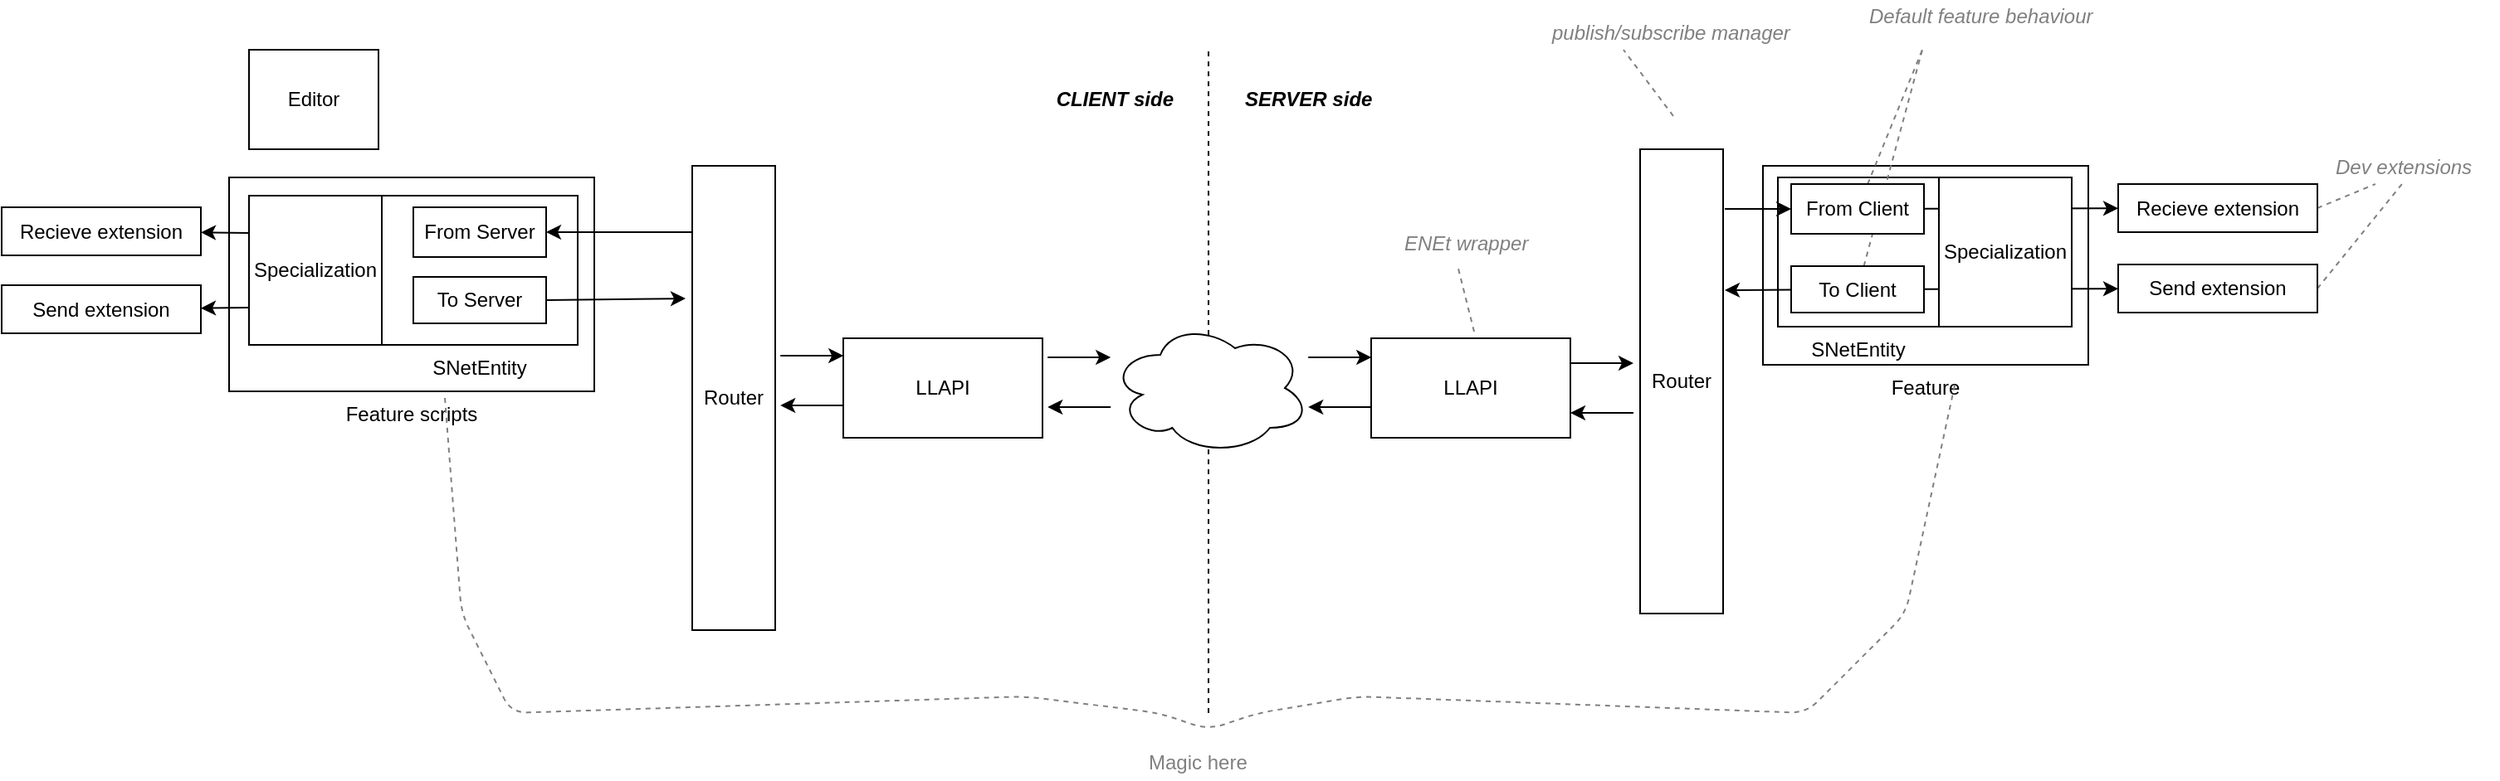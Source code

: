 <mxfile version="11.2.7" type="device" pages="1"><diagram id="cSAbBf4HoJQDd0aHQ8W9" name="Page-1"><mxGraphModel dx="1248" dy="787" grid="1" gridSize="10" guides="1" tooltips="1" connect="1" arrows="1" fold="1" page="1" pageScale="1" pageWidth="827" pageHeight="1169" math="0" shadow="0"><root><mxCell id="0"/><mxCell id="1" parent="0"/><mxCell id="_g1DeipW2C4_UyMENSPl-5" value="Feature" style="rounded=0;whiteSpace=wrap;html=1;labelPosition=center;verticalLabelPosition=bottom;align=center;verticalAlign=top;" vertex="1" parent="1"><mxGeometry x="1164" y="300" width="196" height="120" as="geometry"/></mxCell><mxCell id="_g1DeipW2C4_UyMENSPl-65" value="SNetEntity" style="rounded=0;whiteSpace=wrap;html=1;strokeColor=#000000;fillColor=#FFFFFF;fontColor=#000000;align=center;labelPosition=center;verticalLabelPosition=bottom;verticalAlign=top;" vertex="1" parent="1"><mxGeometry x="1173" y="307" width="97" height="90" as="geometry"/></mxCell><mxCell id="_g1DeipW2C4_UyMENSPl-40" value="Feature scripts" style="rounded=0;whiteSpace=wrap;html=1;labelPosition=center;verticalLabelPosition=bottom;align=center;verticalAlign=top;" vertex="1" parent="1"><mxGeometry x="240" y="307" width="220" height="129" as="geometry"/></mxCell><mxCell id="_g1DeipW2C4_UyMENSPl-43" value="&lt;span style=&quot;white-space: normal&quot;&gt;Recieve extension&lt;/span&gt;" style="rounded=0;whiteSpace=wrap;html=1;" vertex="1" parent="1"><mxGeometry x="103" y="325" width="120" height="29" as="geometry"/></mxCell><mxCell id="_g1DeipW2C4_UyMENSPl-45" value="&lt;span style=&quot;white-space: normal&quot;&gt;Send extension&lt;/span&gt;" style="rounded=0;whiteSpace=wrap;html=1;" vertex="1" parent="1"><mxGeometry x="103" y="372" width="120" height="29" as="geometry"/></mxCell><mxCell id="_g1DeipW2C4_UyMENSPl-60" value="SNetEntity" style="rounded=0;whiteSpace=wrap;html=1;strokeColor=#000000;fillColor=#FFFFFF;fontColor=#000000;align=center;labelPosition=center;verticalLabelPosition=bottom;verticalAlign=top;" vertex="1" parent="1"><mxGeometry x="332" y="318" width="118" height="90" as="geometry"/></mxCell><mxCell id="_g1DeipW2C4_UyMENSPl-61" value="Specialization" style="rounded=0;whiteSpace=wrap;html=1;strokeColor=#000000;fillColor=#FFFFFF;fontColor=#000000;align=center;" vertex="1" parent="1"><mxGeometry x="252" y="318" width="80" height="90" as="geometry"/></mxCell><mxCell id="_g1DeipW2C4_UyMENSPl-1" value="LLAPI" style="rounded=0;whiteSpace=wrap;html=1;" vertex="1" parent="1"><mxGeometry x="928" y="404" width="120" height="60" as="geometry"/></mxCell><mxCell id="_g1DeipW2C4_UyMENSPl-2" value="Router" style="rounded=0;whiteSpace=wrap;html=1;" vertex="1" parent="1"><mxGeometry x="1090" y="290" width="50" height="280" as="geometry"/></mxCell><mxCell id="_g1DeipW2C4_UyMENSPl-9" value="" style="endArrow=classic;html=1;exitX=1;exitY=0.25;exitDx=0;exitDy=0;" edge="1" parent="1" source="_g1DeipW2C4_UyMENSPl-1"><mxGeometry width="50" height="50" relative="1" as="geometry"><mxPoint x="866" y="640" as="sourcePoint"/><mxPoint x="1086" y="419" as="targetPoint"/></mxGeometry></mxCell><mxCell id="_g1DeipW2C4_UyMENSPl-10" value="" style="endArrow=classic;html=1;entryX=1;entryY=0.75;entryDx=0;entryDy=0;" edge="1" parent="1" target="_g1DeipW2C4_UyMENSPl-1"><mxGeometry width="50" height="50" relative="1" as="geometry"><mxPoint x="1086" y="449" as="sourcePoint"/><mxPoint x="1096" y="429" as="targetPoint"/></mxGeometry></mxCell><mxCell id="_g1DeipW2C4_UyMENSPl-12" value="SERVER side" style="text;html=1;resizable=0;points=[];autosize=1;align=left;verticalAlign=top;spacingTop=-4;fontStyle=3" vertex="1" parent="1"><mxGeometry x="850" y="250" width="90" height="20" as="geometry"/></mxCell><mxCell id="_g1DeipW2C4_UyMENSPl-13" value="CLIENT side" style="text;html=1;resizable=0;points=[];autosize=1;align=right;verticalAlign=top;spacingTop=-4;fontStyle=3" vertex="1" parent="1"><mxGeometry x="730" y="250" width="80" height="20" as="geometry"/></mxCell><mxCell id="_g1DeipW2C4_UyMENSPl-14" value="" style="endArrow=none;dashed=1;html=1;" edge="1" parent="1"><mxGeometry width="50" height="50" relative="1" as="geometry"><mxPoint x="830" y="630" as="sourcePoint"/><mxPoint x="830" y="230" as="targetPoint"/></mxGeometry></mxCell><mxCell id="_g1DeipW2C4_UyMENSPl-11" value="" style="ellipse;shape=cloud;whiteSpace=wrap;html=1;" vertex="1" parent="1"><mxGeometry x="771" y="394" width="120" height="80" as="geometry"/></mxCell><mxCell id="_g1DeipW2C4_UyMENSPl-27" value="ENEt wrapper" style="text;html=1;resizable=0;points=[];autosize=1;align=left;verticalAlign=top;spacingTop=-4;fontStyle=2;fontColor=#808080;" vertex="1" parent="1"><mxGeometry x="946" y="337" width="90" height="20" as="geometry"/></mxCell><mxCell id="_g1DeipW2C4_UyMENSPl-28" value="publish/subscribe manager" style="text;html=1;resizable=0;points=[];autosize=1;align=left;verticalAlign=top;spacingTop=-4;fontStyle=2;fontColor=#808080;" vertex="1" parent="1"><mxGeometry x="1035" y="210" width="160" height="20" as="geometry"/></mxCell><mxCell id="_g1DeipW2C4_UyMENSPl-29" value="" style="endArrow=none;dashed=1;html=1;strokeColor=#808080;" edge="1" parent="1"><mxGeometry width="50" height="50" relative="1" as="geometry"><mxPoint x="990" y="400" as="sourcePoint"/><mxPoint x="980" y="360" as="targetPoint"/></mxGeometry></mxCell><mxCell id="_g1DeipW2C4_UyMENSPl-30" value="" style="endArrow=none;dashed=1;html=1;entryX=0.281;entryY=1;entryDx=0;entryDy=0;entryPerimeter=0;strokeColor=#808080;" edge="1" parent="1" target="_g1DeipW2C4_UyMENSPl-28"><mxGeometry width="50" height="50" relative="1" as="geometry"><mxPoint x="1110" y="270" as="sourcePoint"/><mxPoint x="1080" y="240" as="targetPoint"/></mxGeometry></mxCell><mxCell id="_g1DeipW2C4_UyMENSPl-31" value="Default feature behaviour" style="text;html=1;resizable=0;points=[];autosize=1;align=left;verticalAlign=top;spacingTop=-4;fontStyle=2;fontColor=#808080;" vertex="1" parent="1"><mxGeometry x="1226" y="200" width="150" height="20" as="geometry"/></mxCell><mxCell id="_g1DeipW2C4_UyMENSPl-32" value="Dev extensions" style="text;html=1;resizable=0;points=[];autosize=1;align=left;verticalAlign=top;spacingTop=-4;fontStyle=2;fontColor=#808080;" vertex="1" parent="1"><mxGeometry x="1507" y="291" width="100" height="20" as="geometry"/></mxCell><mxCell id="_g1DeipW2C4_UyMENSPl-33" value="" style="endArrow=none;dashed=1;html=1;strokeColor=#808080;" edge="1" parent="1" source="_g1DeipW2C4_UyMENSPl-3"><mxGeometry width="50" height="50" relative="1" as="geometry"><mxPoint x="730" y="700" as="sourcePoint"/><mxPoint x="1260" y="230" as="targetPoint"/></mxGeometry></mxCell><mxCell id="_g1DeipW2C4_UyMENSPl-34" value="" style="endArrow=none;dashed=1;html=1;strokeColor=#808080;" edge="1" parent="1" source="_g1DeipW2C4_UyMENSPl-4"><mxGeometry width="50" height="50" relative="1" as="geometry"><mxPoint x="1237.094" y="321.0" as="sourcePoint"/><mxPoint x="1260" y="230" as="targetPoint"/></mxGeometry></mxCell><mxCell id="_g1DeipW2C4_UyMENSPl-35" value="" style="endArrow=none;dashed=1;html=1;exitX=1;exitY=0.5;exitDx=0;exitDy=0;fontColor=#808080;strokeColor=#808080;" edge="1" parent="1" source="_g1DeipW2C4_UyMENSPl-8" target="_g1DeipW2C4_UyMENSPl-32"><mxGeometry width="50" height="50" relative="1" as="geometry"><mxPoint x="1247.094" y="331.0" as="sourcePoint"/><mxPoint x="1280" y="250" as="targetPoint"/></mxGeometry></mxCell><mxCell id="_g1DeipW2C4_UyMENSPl-36" value="" style="endArrow=none;dashed=1;html=1;exitX=1;exitY=0.5;exitDx=0;exitDy=0;fontColor=#808080;strokeColor=#808080;" edge="1" parent="1" source="_g1DeipW2C4_UyMENSPl-21" target="_g1DeipW2C4_UyMENSPl-32"><mxGeometry width="50" height="50" relative="1" as="geometry"><mxPoint x="1431" y="335.5" as="sourcePoint"/><mxPoint x="1500" y="310" as="targetPoint"/></mxGeometry></mxCell><mxCell id="_g1DeipW2C4_UyMENSPl-37" value="" style="endArrow=none;dashed=1;html=1;strokeColor=#808080;fontColor=#808080;" edge="1" parent="1"><mxGeometry width="50" height="50" relative="1" as="geometry"><mxPoint x="370" y="440" as="sourcePoint"/><mxPoint x="1280" y="430" as="targetPoint"/><Array as="points"><mxPoint x="380" y="570"/><mxPoint x="410" y="630"/><mxPoint x="720" y="620"/><mxPoint x="800" y="630"/><mxPoint x="830" y="640"/><mxPoint x="860" y="630"/><mxPoint x="920" y="620"/><mxPoint x="1190" y="630"/><mxPoint x="1250" y="570"/></Array></mxGeometry></mxCell><mxCell id="_g1DeipW2C4_UyMENSPl-38" value="LLAPI" style="rounded=0;whiteSpace=wrap;html=1;" vertex="1" parent="1"><mxGeometry x="610" y="404" width="120" height="60" as="geometry"/></mxCell><mxCell id="_g1DeipW2C4_UyMENSPl-39" value="Router" style="rounded=0;whiteSpace=wrap;html=1;" vertex="1" parent="1"><mxGeometry x="519" y="300" width="50" height="280" as="geometry"/></mxCell><mxCell id="_g1DeipW2C4_UyMENSPl-41" value="To Server" style="rounded=0;whiteSpace=wrap;html=1;" vertex="1" parent="1"><mxGeometry x="351" y="367" width="80" height="28" as="geometry"/></mxCell><mxCell id="_g1DeipW2C4_UyMENSPl-42" value="" style="edgeStyle=none;rounded=0;orthogonalLoop=1;jettySize=auto;html=1;startArrow=classic;startFill=1;endArrow=none;endFill=0;entryX=0;entryY=0.25;entryDx=0;entryDy=0;" edge="1" parent="1" source="_g1DeipW2C4_UyMENSPl-43" target="_g1DeipW2C4_UyMENSPl-61"><mxGeometry relative="1" as="geometry"/></mxCell><mxCell id="_g1DeipW2C4_UyMENSPl-44" value="" style="edgeStyle=none;rounded=0;orthogonalLoop=1;jettySize=auto;html=1;startArrow=classic;startFill=1;endArrow=none;endFill=0;entryX=0;entryY=0.75;entryDx=0;entryDy=0;" edge="1" parent="1" source="_g1DeipW2C4_UyMENSPl-45" target="_g1DeipW2C4_UyMENSPl-61"><mxGeometry relative="1" as="geometry"/></mxCell><mxCell id="_g1DeipW2C4_UyMENSPl-46" value="From Server" style="rounded=0;whiteSpace=wrap;html=1;" vertex="1" parent="1"><mxGeometry x="351" y="325" width="80" height="30" as="geometry"/></mxCell><mxCell id="_g1DeipW2C4_UyMENSPl-47" value="Magic here" style="text;html=1;resizable=0;points=[];autosize=1;align=left;verticalAlign=top;spacingTop=-4;fontColor=#808080;" vertex="1" parent="1"><mxGeometry x="792" y="650" width="70" height="20" as="geometry"/></mxCell><mxCell id="_g1DeipW2C4_UyMENSPl-49" value="Editor" style="rounded=0;whiteSpace=wrap;html=1;strokeColor=#000000;fontColor=#000000;align=center;fillColor=#FFFFFF;" vertex="1" parent="1"><mxGeometry x="252" y="230" width="78" height="60" as="geometry"/></mxCell><mxCell id="_g1DeipW2C4_UyMENSPl-52" value="" style="endArrow=classic;html=1;exitX=1;exitY=0.25;exitDx=0;exitDy=0;" edge="1" parent="1"><mxGeometry width="50" height="50" relative="1" as="geometry"><mxPoint x="572.103" y="414.5" as="sourcePoint"/><mxPoint x="610.103" y="414.5" as="targetPoint"/></mxGeometry></mxCell><mxCell id="_g1DeipW2C4_UyMENSPl-53" value="" style="endArrow=classic;html=1;entryX=1;entryY=0.75;entryDx=0;entryDy=0;" edge="1" parent="1"><mxGeometry width="50" height="50" relative="1" as="geometry"><mxPoint x="610.103" y="444.5" as="sourcePoint"/><mxPoint x="572.103" y="444.5" as="targetPoint"/></mxGeometry></mxCell><mxCell id="_g1DeipW2C4_UyMENSPl-54" value="" style="endArrow=classic;html=1;exitX=1;exitY=0.25;exitDx=0;exitDy=0;" edge="1" parent="1"><mxGeometry width="50" height="50" relative="1" as="geometry"><mxPoint x="733.103" y="415.5" as="sourcePoint"/><mxPoint x="771.103" y="415.5" as="targetPoint"/></mxGeometry></mxCell><mxCell id="_g1DeipW2C4_UyMENSPl-55" value="" style="endArrow=classic;html=1;entryX=1;entryY=0.75;entryDx=0;entryDy=0;" edge="1" parent="1"><mxGeometry width="50" height="50" relative="1" as="geometry"><mxPoint x="771.103" y="445.5" as="sourcePoint"/><mxPoint x="733.103" y="445.5" as="targetPoint"/></mxGeometry></mxCell><mxCell id="_g1DeipW2C4_UyMENSPl-56" value="" style="endArrow=classic;html=1;exitX=1;exitY=0.25;exitDx=0;exitDy=0;" edge="1" parent="1"><mxGeometry width="50" height="50" relative="1" as="geometry"><mxPoint x="890.103" y="415.5" as="sourcePoint"/><mxPoint x="928.103" y="415.5" as="targetPoint"/></mxGeometry></mxCell><mxCell id="_g1DeipW2C4_UyMENSPl-57" value="" style="endArrow=classic;html=1;entryX=1;entryY=0.75;entryDx=0;entryDy=0;" edge="1" parent="1"><mxGeometry width="50" height="50" relative="1" as="geometry"><mxPoint x="928.103" y="445.5" as="sourcePoint"/><mxPoint x="890.103" y="445.5" as="targetPoint"/></mxGeometry></mxCell><mxCell id="_g1DeipW2C4_UyMENSPl-59" value="" style="endArrow=classic;html=1;entryX=1;entryY=0.5;entryDx=0;entryDy=0;" edge="1" parent="1" target="_g1DeipW2C4_UyMENSPl-46"><mxGeometry width="50" height="50" relative="1" as="geometry"><mxPoint x="519" y="340" as="sourcePoint"/><mxPoint x="480" y="340" as="targetPoint"/></mxGeometry></mxCell><mxCell id="_g1DeipW2C4_UyMENSPl-64" value="" style="endArrow=classic;html=1;exitX=1;exitY=0.5;exitDx=0;exitDy=0;" edge="1" parent="1" source="_g1DeipW2C4_UyMENSPl-41"><mxGeometry width="50" height="50" relative="1" as="geometry"><mxPoint x="431" y="381" as="sourcePoint"/><mxPoint x="515" y="380" as="targetPoint"/></mxGeometry></mxCell><mxCell id="_g1DeipW2C4_UyMENSPl-22" value="" style="rounded=0;orthogonalLoop=1;jettySize=auto;html=1;exitX=0;exitY=0.5;exitDx=0;exitDy=0;startArrow=classic;startFill=1;endArrow=none;endFill=0;" edge="1" parent="1" source="_g1DeipW2C4_UyMENSPl-3"><mxGeometry relative="1" as="geometry"><mxPoint x="1141" y="326" as="targetPoint"/></mxGeometry></mxCell><mxCell id="_g1DeipW2C4_UyMENSPl-23" value="" style="edgeStyle=none;rounded=0;orthogonalLoop=1;jettySize=auto;html=1;" edge="1" parent="1" source="_g1DeipW2C4_UyMENSPl-4"><mxGeometry relative="1" as="geometry"><mxPoint x="1141" y="375" as="targetPoint"/></mxGeometry></mxCell><mxCell id="_g1DeipW2C4_UyMENSPl-4" value="To Client" style="rounded=0;whiteSpace=wrap;html=1;" vertex="1" parent="1"><mxGeometry x="1181" y="360.5" width="80" height="28" as="geometry"/></mxCell><mxCell id="_g1DeipW2C4_UyMENSPl-24" value="" style="edgeStyle=none;rounded=0;orthogonalLoop=1;jettySize=auto;html=1;startArrow=classic;startFill=1;endArrow=none;endFill=0;" edge="1" parent="1" source="_g1DeipW2C4_UyMENSPl-8" target="_g1DeipW2C4_UyMENSPl-3"><mxGeometry relative="1" as="geometry"/></mxCell><mxCell id="_g1DeipW2C4_UyMENSPl-8" value="&lt;span style=&quot;white-space: normal&quot;&gt;Recieve extension&lt;/span&gt;" style="rounded=0;whiteSpace=wrap;html=1;" vertex="1" parent="1"><mxGeometry x="1378" y="311" width="120" height="29" as="geometry"/></mxCell><mxCell id="_g1DeipW2C4_UyMENSPl-25" value="" style="edgeStyle=none;rounded=0;orthogonalLoop=1;jettySize=auto;html=1;startArrow=classic;startFill=1;endArrow=none;endFill=0;" edge="1" parent="1" source="_g1DeipW2C4_UyMENSPl-21" target="_g1DeipW2C4_UyMENSPl-4"><mxGeometry relative="1" as="geometry"/></mxCell><mxCell id="_g1DeipW2C4_UyMENSPl-21" value="&lt;span style=&quot;white-space: normal&quot;&gt;Send extension&lt;/span&gt;" style="rounded=0;whiteSpace=wrap;html=1;" vertex="1" parent="1"><mxGeometry x="1378" y="359.5" width="120" height="29" as="geometry"/></mxCell><mxCell id="_g1DeipW2C4_UyMENSPl-3" value="From Client" style="rounded=0;whiteSpace=wrap;html=1;" vertex="1" parent="1"><mxGeometry x="1181" y="311" width="80" height="30" as="geometry"/></mxCell><mxCell id="_g1DeipW2C4_UyMENSPl-66" value="Specialization" style="rounded=0;whiteSpace=wrap;html=1;strokeColor=#000000;fillColor=#FFFFFF;fontColor=#000000;align=center;" vertex="1" parent="1"><mxGeometry x="1270" y="307" width="80" height="90" as="geometry"/></mxCell></root></mxGraphModel></diagram></mxfile>